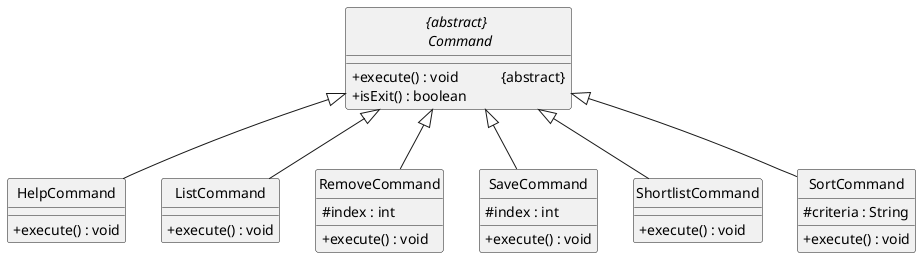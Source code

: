 @startuml
'https://plantuml.com/class-diagram

hide circle
skinparam classAttributeIconSize 0
!define ABSTRACT &#123;abstract&#125;

abstract "{abstract} \n Command" {
+ execute() : void \t\t ABSTRACT
+ isExit() : boolean
}
class HelpCommand {
+ execute() : void
}
class ListCommand {
+ execute() : void
}
class RemoveCommand {
# index : int
+ execute() : void
}
class SaveCommand {
# index : int
+ execute() : void
}
class ShortlistCommand {
+ execute() : void
}
class SortCommand {
# criteria : String
+ execute() : void
}

"{abstract} \n Command" <|-- HelpCommand
"{abstract} \n Command" <|-- ListCommand
"{abstract} \n Command" <|-- RemoveCommand
"{abstract} \n Command" <|-- SaveCommand
"{abstract} \n Command" <|-- ShortlistCommand
"{abstract} \n Command" <|-- SortCommand
@enduml